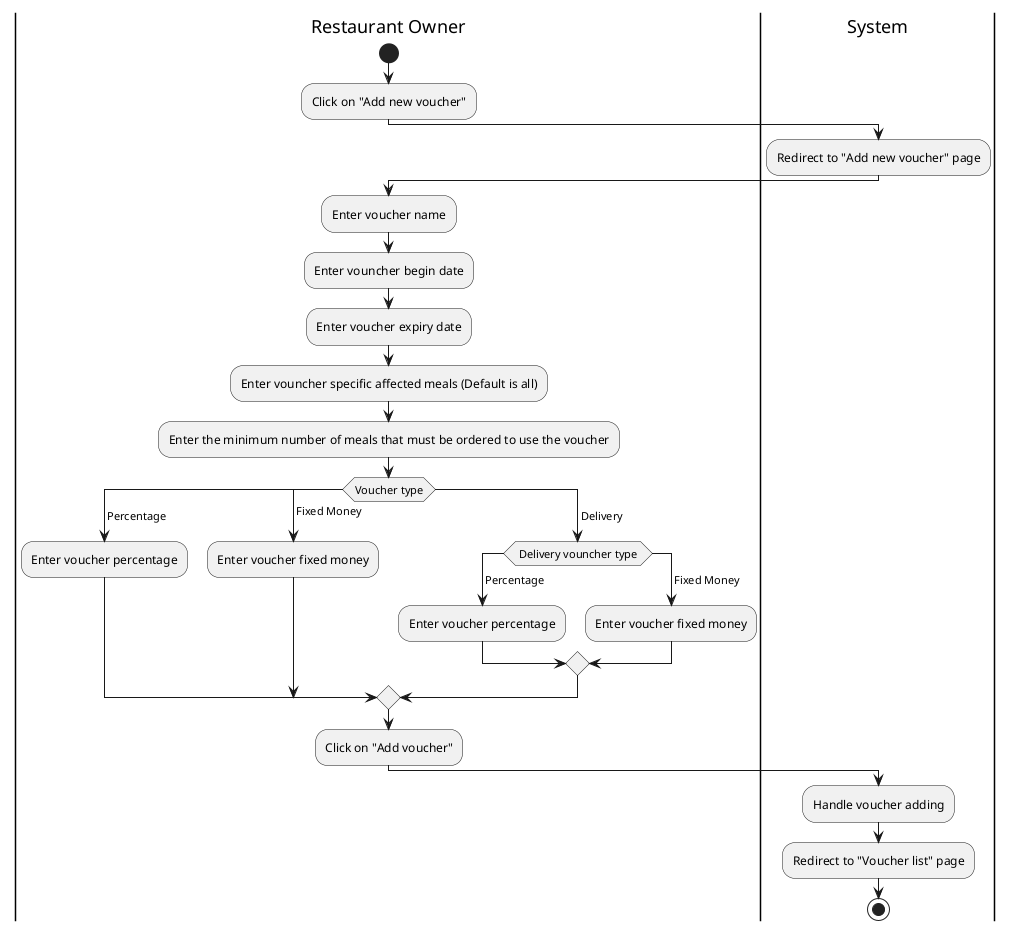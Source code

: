 @startuml Add new vouncher from restaurant owner

|Restaurant Owner|
start
:Click on "Add new voucher";

|System|
:Redirect to "Add new voucher" page;

|Restaurant Owner|

:Enter voucher name;
:Enter vouncher begin date;
:Enter voucher expiry date;
:Enter vouncher specific affected meals (Default is all);
:Enter the minimum number of meals that must be ordered to use the voucher;
switch (Voucher type)
case ( Percentage )
  :Enter voucher percentage;
case ( Fixed Money )
  :Enter voucher fixed money;
case ( Delivery )
  switch ( Delivery vouncher type )
  case ( Percentage )
    :Enter voucher percentage;
  case ( Fixed Money )
    :Enter voucher fixed money;
  endswitch
endswitch
:Click on "Add voucher";
|System|
:Handle voucher adding;
:Redirect to "Voucher list" page;

stop

@enduml
